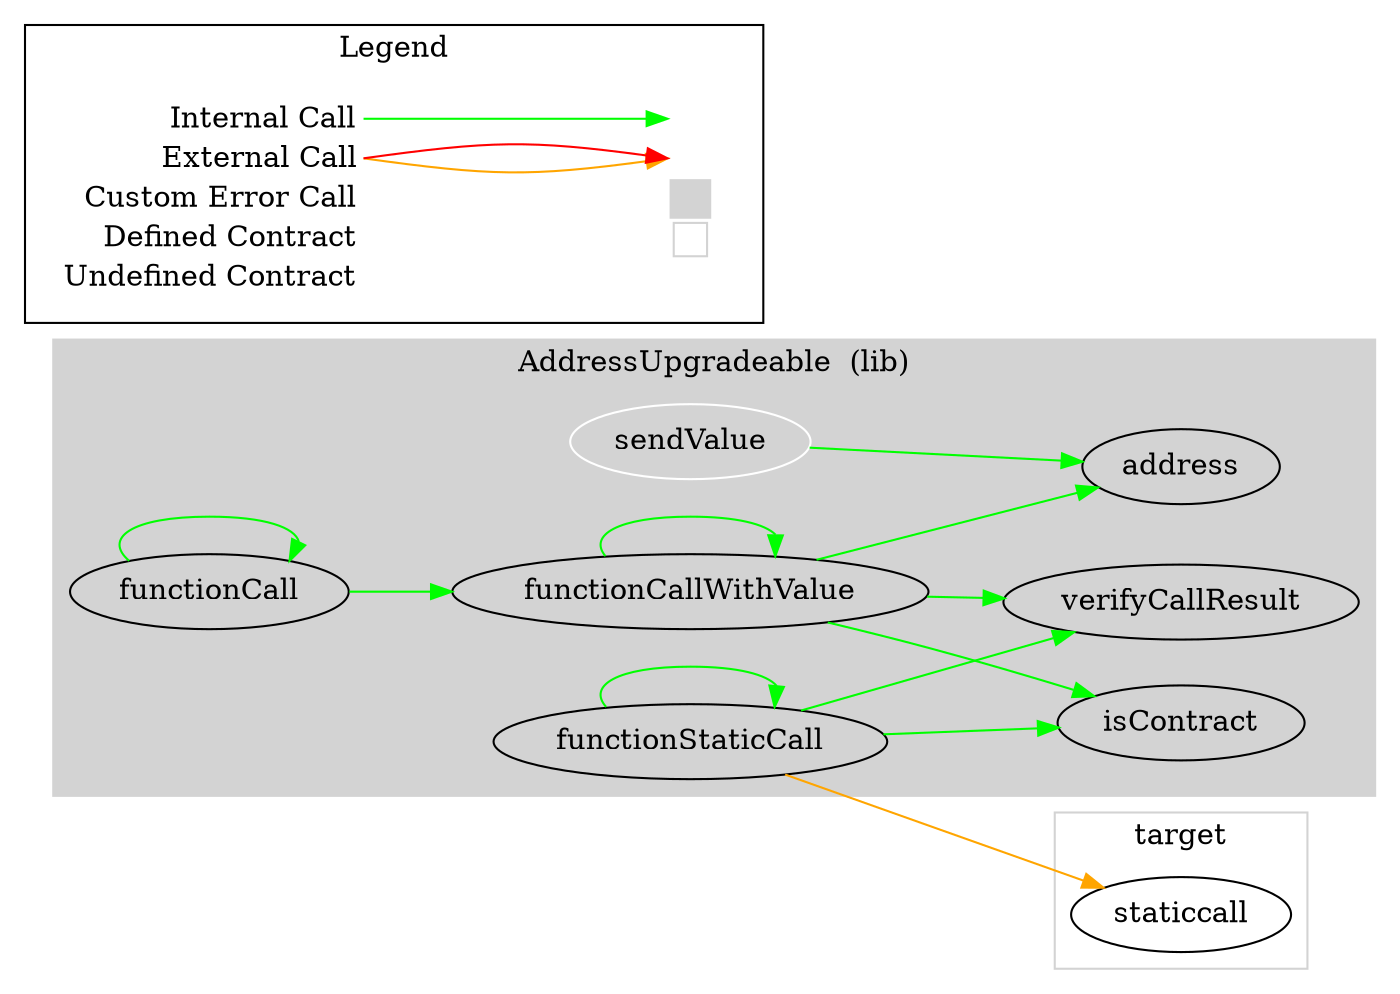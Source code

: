 digraph G {
  graph [ ratio = "auto", page = "100", compound =true ];
subgraph "clusterAddressUpgradeable" {
  graph [ label = "AddressUpgradeable  (lib)", color = "lightgray", style = "filled", bgcolor = "lightgray" ];
  "AddressUpgradeable.isContract" [ label = "isContract" ];
  "AddressUpgradeable.sendValue" [ label = "sendValue", color = "white" ];
  "AddressUpgradeable.functionCall" [ label = "functionCall" ];
  "AddressUpgradeable.functionCallWithValue" [ label = "functionCallWithValue" ];
  "AddressUpgradeable.functionStaticCall" [ label = "functionStaticCall" ];
  "AddressUpgradeable.verifyCallResult" [ label = "verifyCallResult" ];
  "AddressUpgradeable.address" [ label = "address" ];
}

subgraph "clustertarget" {
  graph [ label = "target", color = "lightgray" ];
  "target.staticcall" [ label = "staticcall" ];
}

  "AddressUpgradeable.sendValue";
  "AddressUpgradeable.address";
  "AddressUpgradeable.functionCall";
  "AddressUpgradeable.functionCallWithValue";
  "AddressUpgradeable.isContract";
  "AddressUpgradeable.verifyCallResult";
  "AddressUpgradeable.functionStaticCall";
  "target.staticcall";
  "AddressUpgradeable.sendValue" -> "AddressUpgradeable.address" [ color = "green" ];
  "AddressUpgradeable.functionCall" -> "AddressUpgradeable.functionCall" [ color = "green" ];
  "AddressUpgradeable.functionCall" -> "AddressUpgradeable.functionCallWithValue" [ color = "green" ];
  "AddressUpgradeable.functionCallWithValue" -> "AddressUpgradeable.functionCallWithValue" [ color = "green" ];
  "AddressUpgradeable.functionCallWithValue" -> "AddressUpgradeable.address" [ color = "green" ];
  "AddressUpgradeable.functionCallWithValue" -> "AddressUpgradeable.isContract" [ color = "green" ];
  "AddressUpgradeable.functionCallWithValue" -> "AddressUpgradeable.verifyCallResult" [ color = "green" ];
  "AddressUpgradeable.functionStaticCall" -> "AddressUpgradeable.functionStaticCall" [ color = "green" ];
  "AddressUpgradeable.functionStaticCall" -> "AddressUpgradeable.isContract" [ color = "green" ];
  "AddressUpgradeable.functionStaticCall" -> "target.staticcall" [ color = "orange" ];
  "AddressUpgradeable.functionStaticCall" -> "AddressUpgradeable.verifyCallResult" [ color = "green" ];


rankdir=LR
node [shape=plaintext]
subgraph cluster_01 { 
label = "Legend";
key [label=<<table border="0" cellpadding="2" cellspacing="0" cellborder="0">
  <tr><td align="right" port="i1">Internal Call</td></tr>
  <tr><td align="right" port="i2">External Call</td></tr>
  <tr><td align="right" port="i2">Custom Error Call</td></tr>
  <tr><td align="right" port="i3">Defined Contract</td></tr>
  <tr><td align="right" port="i4">Undefined Contract</td></tr>
  </table>>]
key2 [label=<<table border="0" cellpadding="2" cellspacing="0" cellborder="0">
  <tr><td port="i1">&nbsp;&nbsp;&nbsp;</td></tr>
  <tr><td port="i2">&nbsp;&nbsp;&nbsp;</td></tr>
  <tr><td port="i3" bgcolor="lightgray">&nbsp;&nbsp;&nbsp;</td></tr>
  <tr><td port="i4">
    <table border="1" cellborder="0" cellspacing="0" cellpadding="7" color="lightgray">
      <tr>
       <td></td>
      </tr>
     </table>
  </td></tr>
  </table>>]
key:i1:e -> key2:i1:w [color="green"]
key:i2:e -> key2:i2:w [color="orange"]
key:i2:e -> key2:i2:w [color="red"]
}
}

